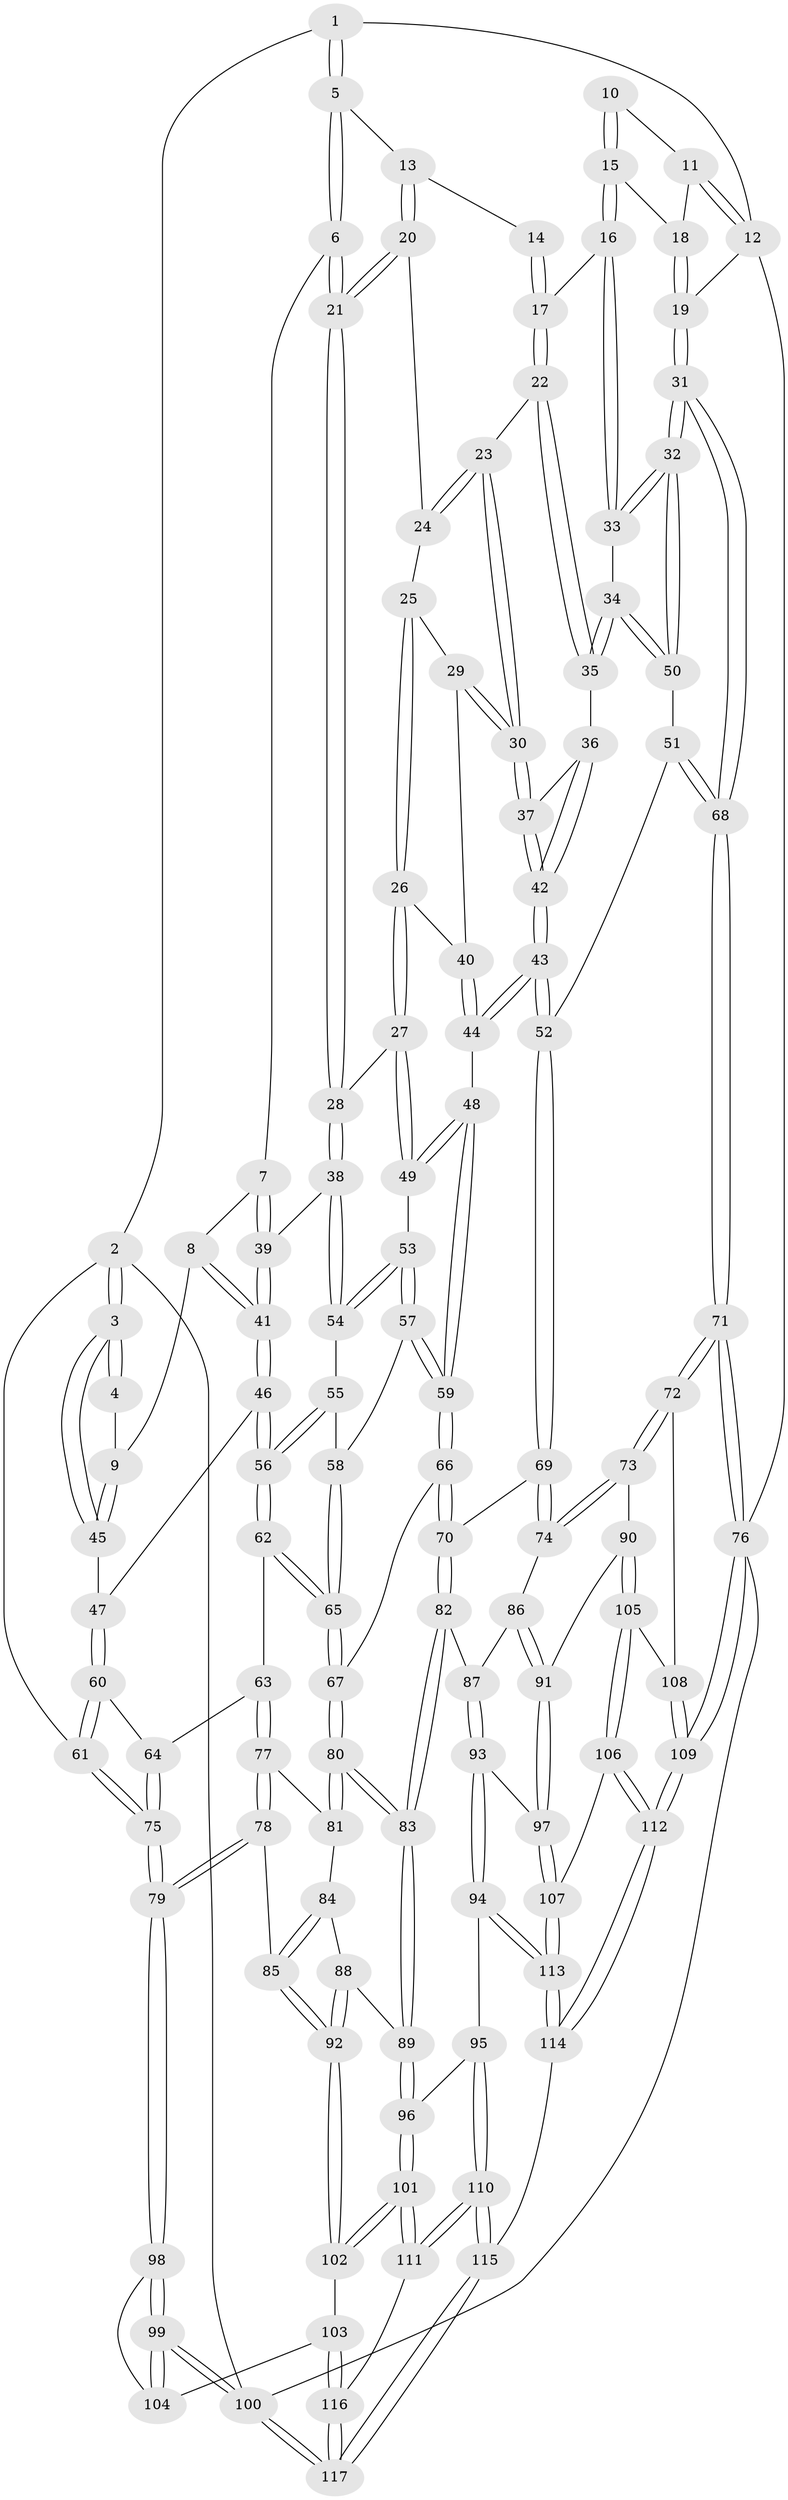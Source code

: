 // Generated by graph-tools (version 1.1) at 2025/16/03/09/25 04:16:52]
// undirected, 117 vertices, 289 edges
graph export_dot {
graph [start="1"]
  node [color=gray90,style=filled];
  1 [pos="+0.17873070639255795+0"];
  2 [pos="+0+0.22309157186692738"];
  3 [pos="+0+0.21550728251417833"];
  4 [pos="+0.14469079694333525+0.021626031828270147"];
  5 [pos="+0.5272668429826071+0"];
  6 [pos="+0.36793926338684413+0.12307785590387935"];
  7 [pos="+0.33242273729061117+0.14656730596274206"];
  8 [pos="+0.26565627832528094+0.17149144230134067"];
  9 [pos="+0.2418454210663174+0.176122397098583"];
  10 [pos="+0.6674082724638296+0"];
  11 [pos="+1+0"];
  12 [pos="+1+0"];
  13 [pos="+0.5435742159826116+0"];
  14 [pos="+0.5671347777775443+0"];
  15 [pos="+0.846250938368859+0.133977079381635"];
  16 [pos="+0.8427762374915799+0.14016633601910303"];
  17 [pos="+0.8164723158774491+0.14439486397002307"];
  18 [pos="+0.8585664077143332+0.11648691487602207"];
  19 [pos="+1+0.19705198433642154"];
  20 [pos="+0.5767523738282401+0"];
  21 [pos="+0.4882599326696953+0.27189110930910204"];
  22 [pos="+0.7697739259165173+0.1825304818077765"];
  23 [pos="+0.7473412231146254+0.18799075407881025"];
  24 [pos="+0.5896446223111437+0.009792689745438952"];
  25 [pos="+0.5930300818195287+0.05531210691626256"];
  26 [pos="+0.5421477187896897+0.26317755494783857"];
  27 [pos="+0.5044581092333219+0.2895141504440352"];
  28 [pos="+0.497430356196057+0.2880805704868256"];
  29 [pos="+0.6431923009701237+0.22665507859516643"];
  30 [pos="+0.7131399702835863+0.23658523290060404"];
  31 [pos="+1+0.3264518285940274"];
  32 [pos="+1+0.32485166334887333"];
  33 [pos="+0.8539335887043416+0.15282426174848998"];
  34 [pos="+0.8506862788757286+0.2865297680638816"];
  35 [pos="+0.8363900593416846+0.28300098136577717"];
  36 [pos="+0.8103252894154406+0.2890530491905449"];
  37 [pos="+0.7139068923842905+0.23944346572199873"];
  38 [pos="+0.46568874516395314+0.3104908591167899"];
  39 [pos="+0.3802735397867266+0.31168800133417945"];
  40 [pos="+0.619613710175411+0.24943466259826044"];
  41 [pos="+0.34317673251112324+0.3397452393953134"];
  42 [pos="+0.7085271794518694+0.36551437790760677"];
  43 [pos="+0.6922951713094465+0.4056697175599288"];
  44 [pos="+0.6728504569616204+0.40287498976543407"];
  45 [pos="+0.15675236309183613+0.26637130205792037"];
  46 [pos="+0.34116535533365333+0.34303727484440405"];
  47 [pos="+0.17645533447561215+0.32059693875097106"];
  48 [pos="+0.6626791711129674+0.40398896357910474"];
  49 [pos="+0.5263432737017062+0.318952131962072"];
  50 [pos="+0.8536179031944132+0.2884267003975958"];
  51 [pos="+0.8062815507081212+0.4066678154488628"];
  52 [pos="+0.7394378571741763+0.45049312381576634"];
  53 [pos="+0.5145429721012152+0.4081984894949643"];
  54 [pos="+0.44500631811381186+0.3691527886608215"];
  55 [pos="+0.4392764540962646+0.3831425176936779"];
  56 [pos="+0.3530866642862826+0.4258183937579058"];
  57 [pos="+0.5136307249272207+0.423231626557103"];
  58 [pos="+0.4749143467074611+0.4339967619839042"];
  59 [pos="+0.5773148834744283+0.46418542304295457"];
  60 [pos="+0.17696016242766985+0.33367159207907593"];
  61 [pos="+0+0.5108063815963545"];
  62 [pos="+0.333312662198344+0.47780191673915745"];
  63 [pos="+0.23988978317207912+0.49791746955367483"];
  64 [pos="+0.1930942664253815+0.47477856543868846"];
  65 [pos="+0.4265488041489452+0.534860922166903"];
  66 [pos="+0.547068977935955+0.5356856817255833"];
  67 [pos="+0.431022280356842+0.5407938760003712"];
  68 [pos="+1+0.3705682730099735"];
  69 [pos="+0.7608194772071176+0.5179966233835409"];
  70 [pos="+0.6031473392927389+0.6053005221043901"];
  71 [pos="+1+0.5713362589012458"];
  72 [pos="+1+0.5869183098083737"];
  73 [pos="+0.8545827473515603+0.6015595421345681"];
  74 [pos="+0.84124827042844+0.5920240087842611"];
  75 [pos="+0+0.6198267774396353"];
  76 [pos="+1+1"];
  77 [pos="+0.24943607605936324+0.5658023734200197"];
  78 [pos="+0.19193525307431894+0.7017064124533786"];
  79 [pos="+0+0.6733736993968678"];
  80 [pos="+0.4205249074071572+0.6226725944600074"];
  81 [pos="+0.288953442572495+0.6069947015682418"];
  82 [pos="+0.5999591092801784+0.6363332600923625"];
  83 [pos="+0.42836906302634287+0.6830550327988795"];
  84 [pos="+0.3076616650507685+0.6693774596253939"];
  85 [pos="+0.21527947499152797+0.721359507264766"];
  86 [pos="+0.6434308904025532+0.6702528261293532"];
  87 [pos="+0.6109945030804718+0.6603389109420921"];
  88 [pos="+0.35588139600834073+0.6882748984533755"];
  89 [pos="+0.42585237759323963+0.690651719407766"];
  90 [pos="+0.792321477792787+0.7217315344697062"];
  91 [pos="+0.7171011272534565+0.7206242920741238"];
  92 [pos="+0.24808743771786573+0.7833123177307003"];
  93 [pos="+0.580435003604796+0.799557588331929"];
  94 [pos="+0.5772038768919142+0.8021485542668707"];
  95 [pos="+0.4884407781773855+0.7958948395591121"];
  96 [pos="+0.4415303371664363+0.7794274139757222"];
  97 [pos="+0.6362721286100416+0.7982997069296979"];
  98 [pos="+0+0.7082565420997269"];
  99 [pos="+0+1"];
  100 [pos="+0+1"];
  101 [pos="+0.346447593779001+0.8633091902977906"];
  102 [pos="+0.26163028005424144+0.8324428265146977"];
  103 [pos="+0.19100489410831328+0.8743271878908212"];
  104 [pos="+0.18222013525790595+0.8721584587540582"];
  105 [pos="+0.7995018453085093+0.8047926454730112"];
  106 [pos="+0.7705439097249538+0.8530976528915158"];
  107 [pos="+0.7635917144108848+0.855069177814291"];
  108 [pos="+0.8962193721118479+0.8195803840914361"];
  109 [pos="+1+1"];
  110 [pos="+0.5079463230939057+1"];
  111 [pos="+0.35268862624094727+0.8912058939754849"];
  112 [pos="+1+1"];
  113 [pos="+0.6188846067356454+1"];
  114 [pos="+0.5749814870065912+1"];
  115 [pos="+0.5297150246881672+1"];
  116 [pos="+0.1759611369677665+1"];
  117 [pos="+0.08249873853844439+1"];
  1 -- 2;
  1 -- 5;
  1 -- 5;
  1 -- 12;
  2 -- 3;
  2 -- 3;
  2 -- 61;
  2 -- 100;
  3 -- 4;
  3 -- 4;
  3 -- 45;
  3 -- 45;
  4 -- 9;
  5 -- 6;
  5 -- 6;
  5 -- 13;
  6 -- 7;
  6 -- 21;
  6 -- 21;
  7 -- 8;
  7 -- 39;
  7 -- 39;
  8 -- 9;
  8 -- 41;
  8 -- 41;
  9 -- 45;
  9 -- 45;
  10 -- 11;
  10 -- 15;
  10 -- 15;
  11 -- 12;
  11 -- 12;
  11 -- 18;
  12 -- 19;
  12 -- 76;
  13 -- 14;
  13 -- 20;
  13 -- 20;
  14 -- 17;
  14 -- 17;
  15 -- 16;
  15 -- 16;
  15 -- 18;
  16 -- 17;
  16 -- 33;
  16 -- 33;
  17 -- 22;
  17 -- 22;
  18 -- 19;
  18 -- 19;
  19 -- 31;
  19 -- 31;
  20 -- 21;
  20 -- 21;
  20 -- 24;
  21 -- 28;
  21 -- 28;
  22 -- 23;
  22 -- 35;
  22 -- 35;
  23 -- 24;
  23 -- 24;
  23 -- 30;
  23 -- 30;
  24 -- 25;
  25 -- 26;
  25 -- 26;
  25 -- 29;
  26 -- 27;
  26 -- 27;
  26 -- 40;
  27 -- 28;
  27 -- 49;
  27 -- 49;
  28 -- 38;
  28 -- 38;
  29 -- 30;
  29 -- 30;
  29 -- 40;
  30 -- 37;
  30 -- 37;
  31 -- 32;
  31 -- 32;
  31 -- 68;
  31 -- 68;
  32 -- 33;
  32 -- 33;
  32 -- 50;
  32 -- 50;
  33 -- 34;
  34 -- 35;
  34 -- 35;
  34 -- 50;
  34 -- 50;
  35 -- 36;
  36 -- 37;
  36 -- 42;
  36 -- 42;
  37 -- 42;
  37 -- 42;
  38 -- 39;
  38 -- 54;
  38 -- 54;
  39 -- 41;
  39 -- 41;
  40 -- 44;
  40 -- 44;
  41 -- 46;
  41 -- 46;
  42 -- 43;
  42 -- 43;
  43 -- 44;
  43 -- 44;
  43 -- 52;
  43 -- 52;
  44 -- 48;
  45 -- 47;
  46 -- 47;
  46 -- 56;
  46 -- 56;
  47 -- 60;
  47 -- 60;
  48 -- 49;
  48 -- 49;
  48 -- 59;
  48 -- 59;
  49 -- 53;
  50 -- 51;
  51 -- 52;
  51 -- 68;
  51 -- 68;
  52 -- 69;
  52 -- 69;
  53 -- 54;
  53 -- 54;
  53 -- 57;
  53 -- 57;
  54 -- 55;
  55 -- 56;
  55 -- 56;
  55 -- 58;
  56 -- 62;
  56 -- 62;
  57 -- 58;
  57 -- 59;
  57 -- 59;
  58 -- 65;
  58 -- 65;
  59 -- 66;
  59 -- 66;
  60 -- 61;
  60 -- 61;
  60 -- 64;
  61 -- 75;
  61 -- 75;
  62 -- 63;
  62 -- 65;
  62 -- 65;
  63 -- 64;
  63 -- 77;
  63 -- 77;
  64 -- 75;
  64 -- 75;
  65 -- 67;
  65 -- 67;
  66 -- 67;
  66 -- 70;
  66 -- 70;
  67 -- 80;
  67 -- 80;
  68 -- 71;
  68 -- 71;
  69 -- 70;
  69 -- 74;
  69 -- 74;
  70 -- 82;
  70 -- 82;
  71 -- 72;
  71 -- 72;
  71 -- 76;
  71 -- 76;
  72 -- 73;
  72 -- 73;
  72 -- 108;
  73 -- 74;
  73 -- 74;
  73 -- 90;
  74 -- 86;
  75 -- 79;
  75 -- 79;
  76 -- 109;
  76 -- 109;
  76 -- 100;
  77 -- 78;
  77 -- 78;
  77 -- 81;
  78 -- 79;
  78 -- 79;
  78 -- 85;
  79 -- 98;
  79 -- 98;
  80 -- 81;
  80 -- 81;
  80 -- 83;
  80 -- 83;
  81 -- 84;
  82 -- 83;
  82 -- 83;
  82 -- 87;
  83 -- 89;
  83 -- 89;
  84 -- 85;
  84 -- 85;
  84 -- 88;
  85 -- 92;
  85 -- 92;
  86 -- 87;
  86 -- 91;
  86 -- 91;
  87 -- 93;
  87 -- 93;
  88 -- 89;
  88 -- 92;
  88 -- 92;
  89 -- 96;
  89 -- 96;
  90 -- 91;
  90 -- 105;
  90 -- 105;
  91 -- 97;
  91 -- 97;
  92 -- 102;
  92 -- 102;
  93 -- 94;
  93 -- 94;
  93 -- 97;
  94 -- 95;
  94 -- 113;
  94 -- 113;
  95 -- 96;
  95 -- 110;
  95 -- 110;
  96 -- 101;
  96 -- 101;
  97 -- 107;
  97 -- 107;
  98 -- 99;
  98 -- 99;
  98 -- 104;
  99 -- 100;
  99 -- 100;
  99 -- 104;
  99 -- 104;
  100 -- 117;
  100 -- 117;
  101 -- 102;
  101 -- 102;
  101 -- 111;
  101 -- 111;
  102 -- 103;
  103 -- 104;
  103 -- 116;
  103 -- 116;
  105 -- 106;
  105 -- 106;
  105 -- 108;
  106 -- 107;
  106 -- 112;
  106 -- 112;
  107 -- 113;
  107 -- 113;
  108 -- 109;
  108 -- 109;
  109 -- 112;
  109 -- 112;
  110 -- 111;
  110 -- 111;
  110 -- 115;
  110 -- 115;
  111 -- 116;
  112 -- 114;
  112 -- 114;
  113 -- 114;
  113 -- 114;
  114 -- 115;
  115 -- 117;
  115 -- 117;
  116 -- 117;
  116 -- 117;
}
